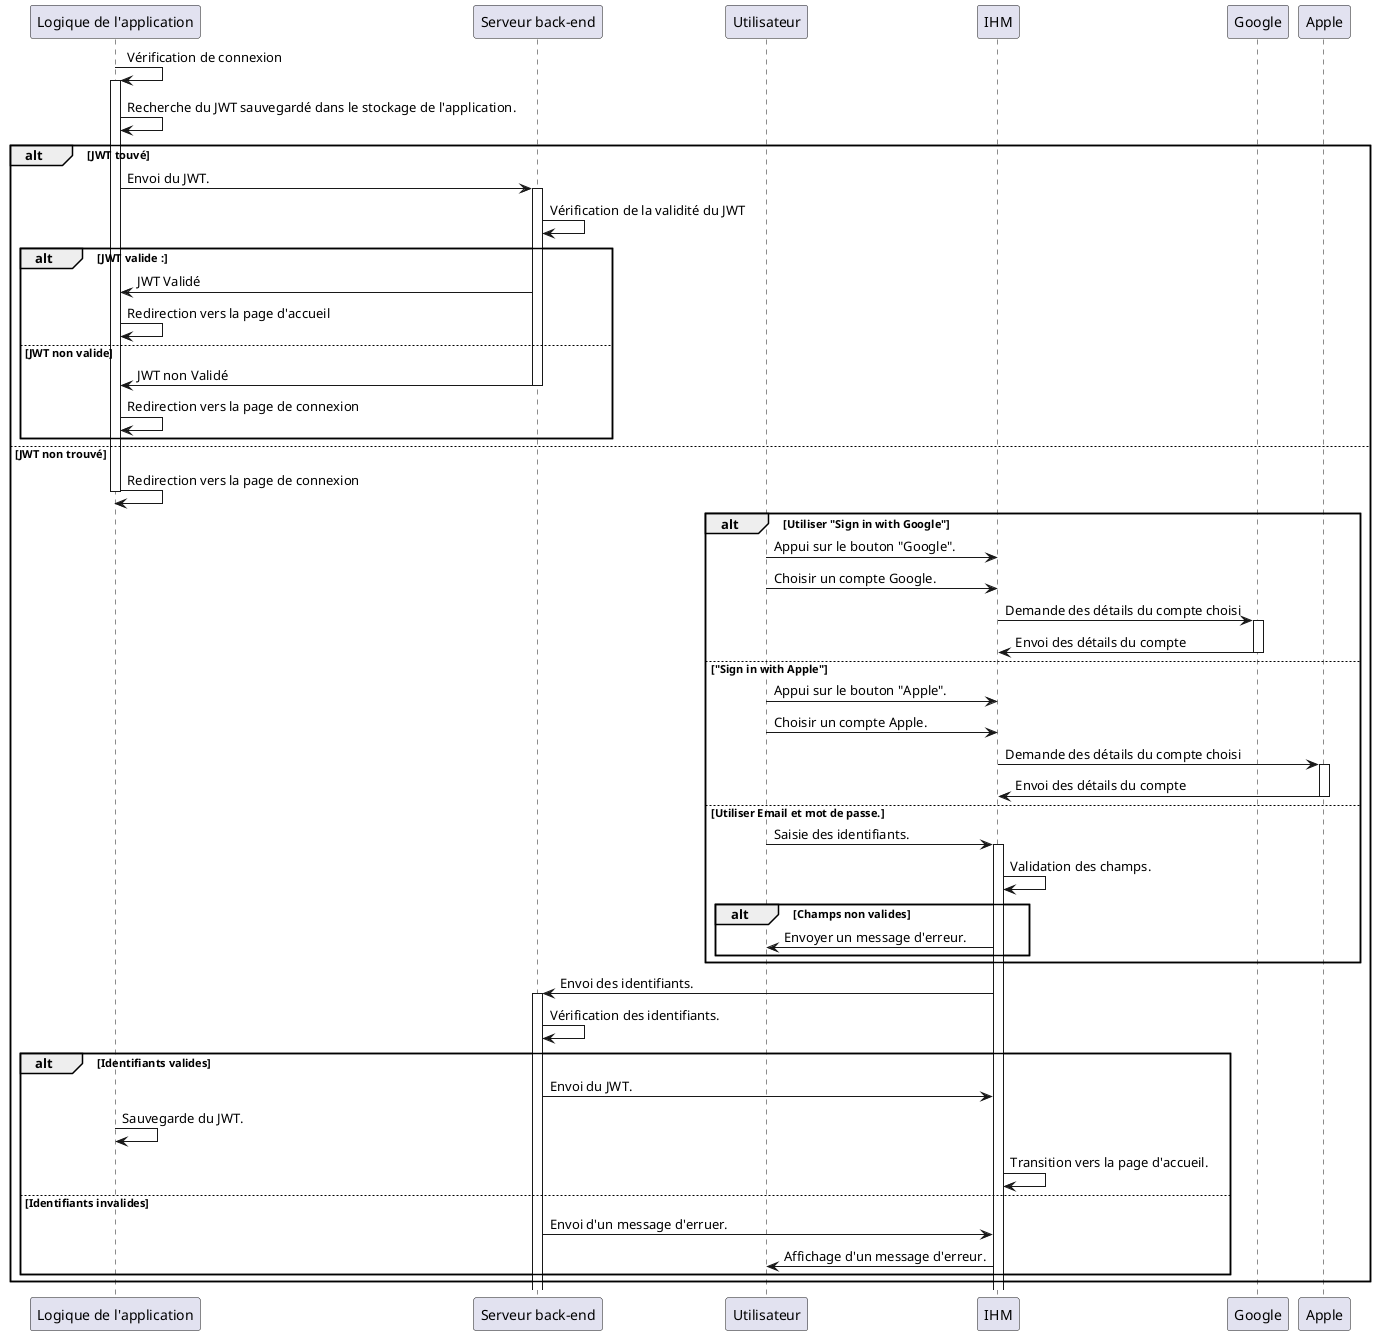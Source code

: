 @startuml Authentification
"Logique de l'application" -> "Logique de l'application" ++ : Vérification de connexion
"Logique de l'application" -> "Logique de l'application" : Recherche du JWT sauvegardé dans le stockage de l'application.
alt JWT touvé
"Logique de l'application" -> "Serveur back-end" ++ : Envoi du JWT.
"Serveur back-end" -> "Serveur back-end" : Vérification de la validité du JWT
alt JWT valide : 
"Serveur back-end" -> "Logique de l'application" : JWT Validé
"Logique de l'application" -> "Logique de l'application" : Redirection vers la page d'accueil
else JWT non valide
"Serveur back-end" -> "Logique de l'application" --: JWT non Validé
"Logique de l'application" -> "Logique de l'application" : Redirection vers la page de connexion
end
else JWT non trouvé
"Logique de l'application" -> "Logique de l'application" -- : Redirection vers la page de connexion
alt Utiliser "Sign in with Google"
Utilisateur -> IHM : Appui sur le bouton "Google".
Utilisateur -> IHM : Choisir un compte Google.
IHM -> Google ++ : Demande des détails du compte choisi
Google -> IHM --: Envoi des détails du compte
else "Sign in with Apple"
Utilisateur -> IHM : Appui sur le bouton "Apple".
Utilisateur -> IHM : Choisir un compte Apple.
IHM -> Apple ++ : Demande des détails du compte choisi
Apple -> IHM --: Envoi des détails du compte
else Utiliser Email et mot de passe.
Utilisateur -> IHM ++: Saisie des identifiants.
IHM -> IHM : Validation des champs.
alt Champs non valides
IHM -> Utilisateur : Envoyer un message d'erreur.
end
end
IHM -> "Serveur back-end" ++ : Envoi des identifiants.
"Serveur back-end" -> "Serveur back-end" : Vérification des identifiants.
alt Identifiants valides
"Serveur back-end"->IHM : Envoi du JWT.
"Logique de l'application" -> "Logique de l'application" : Sauvegarde du JWT.
IHM -> IHM : Transition vers la page d'accueil.
else Identifiants invalides
"Serveur back-end"->IHM : Envoi d'un message d'erruer.
IHM -> Utilisateur : Affichage d'un message d'erreur.
end 
end
@enduml
@startuml rent a car
Utilisateur -> IHM ++: Saisie point de départ. 
IHM -> "Google Places API" ++: Envoyer le texte saisi.
"Google Places API" -> IHM --: Retourner la liste des adresses.
Utilisateur -> IHM : Choisir une adresse.
IHM -> Utilisateur : Afficher l'adresse sélectionnée sur Google Maps.
Utilisateur -> IHM : Choisir la date et l'heure de début de location.
Utilisateur -> IHM : Choisir la date et l'heure de fin de location.
Utilisateur -> IHM : Appuier sur le bouton "Trouver une voiture"
IHM -> IHM : Vérifier la validité de champs 
alt Champs valides
IHM -> Utilisateur : Afficher la page des voitures disponibles.
else Champs non valides
IHM -> Utilisateur : Afficher un message d'erreur
end 
@enduml
@startuml transfer
Utilisateur -> IHM ++: Saisie point de départ. 
IHM -> "Google Places API" ++: Envoyer le texte saisi.
"Google Places API" -> IHM --: Retourner la liste des adresses.
Utilisateur -> IHM : Choisir une adresse.
IHM -> Utilisateur : Afficher l'adresse sélectionnée \nsur Google Maps.
Utilisateur -> IHM: Saisie destination. 
IHM -> "Google Places API" ++: Envoyer le texte saisi.
"Google Places API" -> IHM --: Retourner la liste des adresses.
Utilisateur -> IHM : Choisir une adresse.
IHM -> Utilisateur : Afficher l'adresse sélectionnée \nsur Google Maps.
IHM -> "Google directions API" ++: Envoyer les coordonnées des \nadresses de départ et d'arrivée.
"Google directions API"->IHM --: Retourner une liste des meilleures \nroutes à suivre avec des estimations \nde temps et de durée.
IHM -> Utilisateur : Afficher la route avec une \nestimation de temps la plus courte \nsur Google Maps.
Utilisateur -> IHM : Choisir la date et l'heure de transfert.
Utilisateur -> IHM : Appuyer sur le bouton "Trouver une voiture"
IHM -> IHM : Vérifier la validité de champs 
alt Champs valides
IHM -> Utilisateur : Afficher la page des voitures disponibles.
else Champs non valides
IHM -> Utilisateur : Afficher un message d'erreur
end 
@enduml
@startuml choisir voiture
opt Choisir des filtres
Utilisateur -> "Page: \nAvailable cars" ++: Choisir des filtres
"Page: \nAvailable cars" -> Utilisateur : Mettre à jour la liste des voitures affichées.
end
Utilisateur -> "Page: \nAvailable cars" : Appuyer sur la carte de la voiture choisie
"Page détails voiture" -> Utilisateur : Afficher les détails de la voiture choisie.
Utilisateur -> "Page détails voiture" ++: Appuyer sur le bouton "Book car"  
alt Choisir l'option "Book now"
"Page détails voiture" -> "Page détails voiture" : Vérification des documents légales du client.
alt Utilisateur a une identité et permis valides
"Page détails voiture" -> "Page détails voiture" : Redirection vers la page de paiement.
else Utilisiateur n'a pas d'identité ou de permis valides
"Page détails voiture" -> Utilisateur : Afficher un formulaire pour ajouter \nune pièce d'identitée et le permis\nde conduite.
end
else Choisir l'option "Add to cart"
"Page détails voiture" -> "Page détails voiture" : Ajouter la voiture dans le panier du client.
end
@enduml